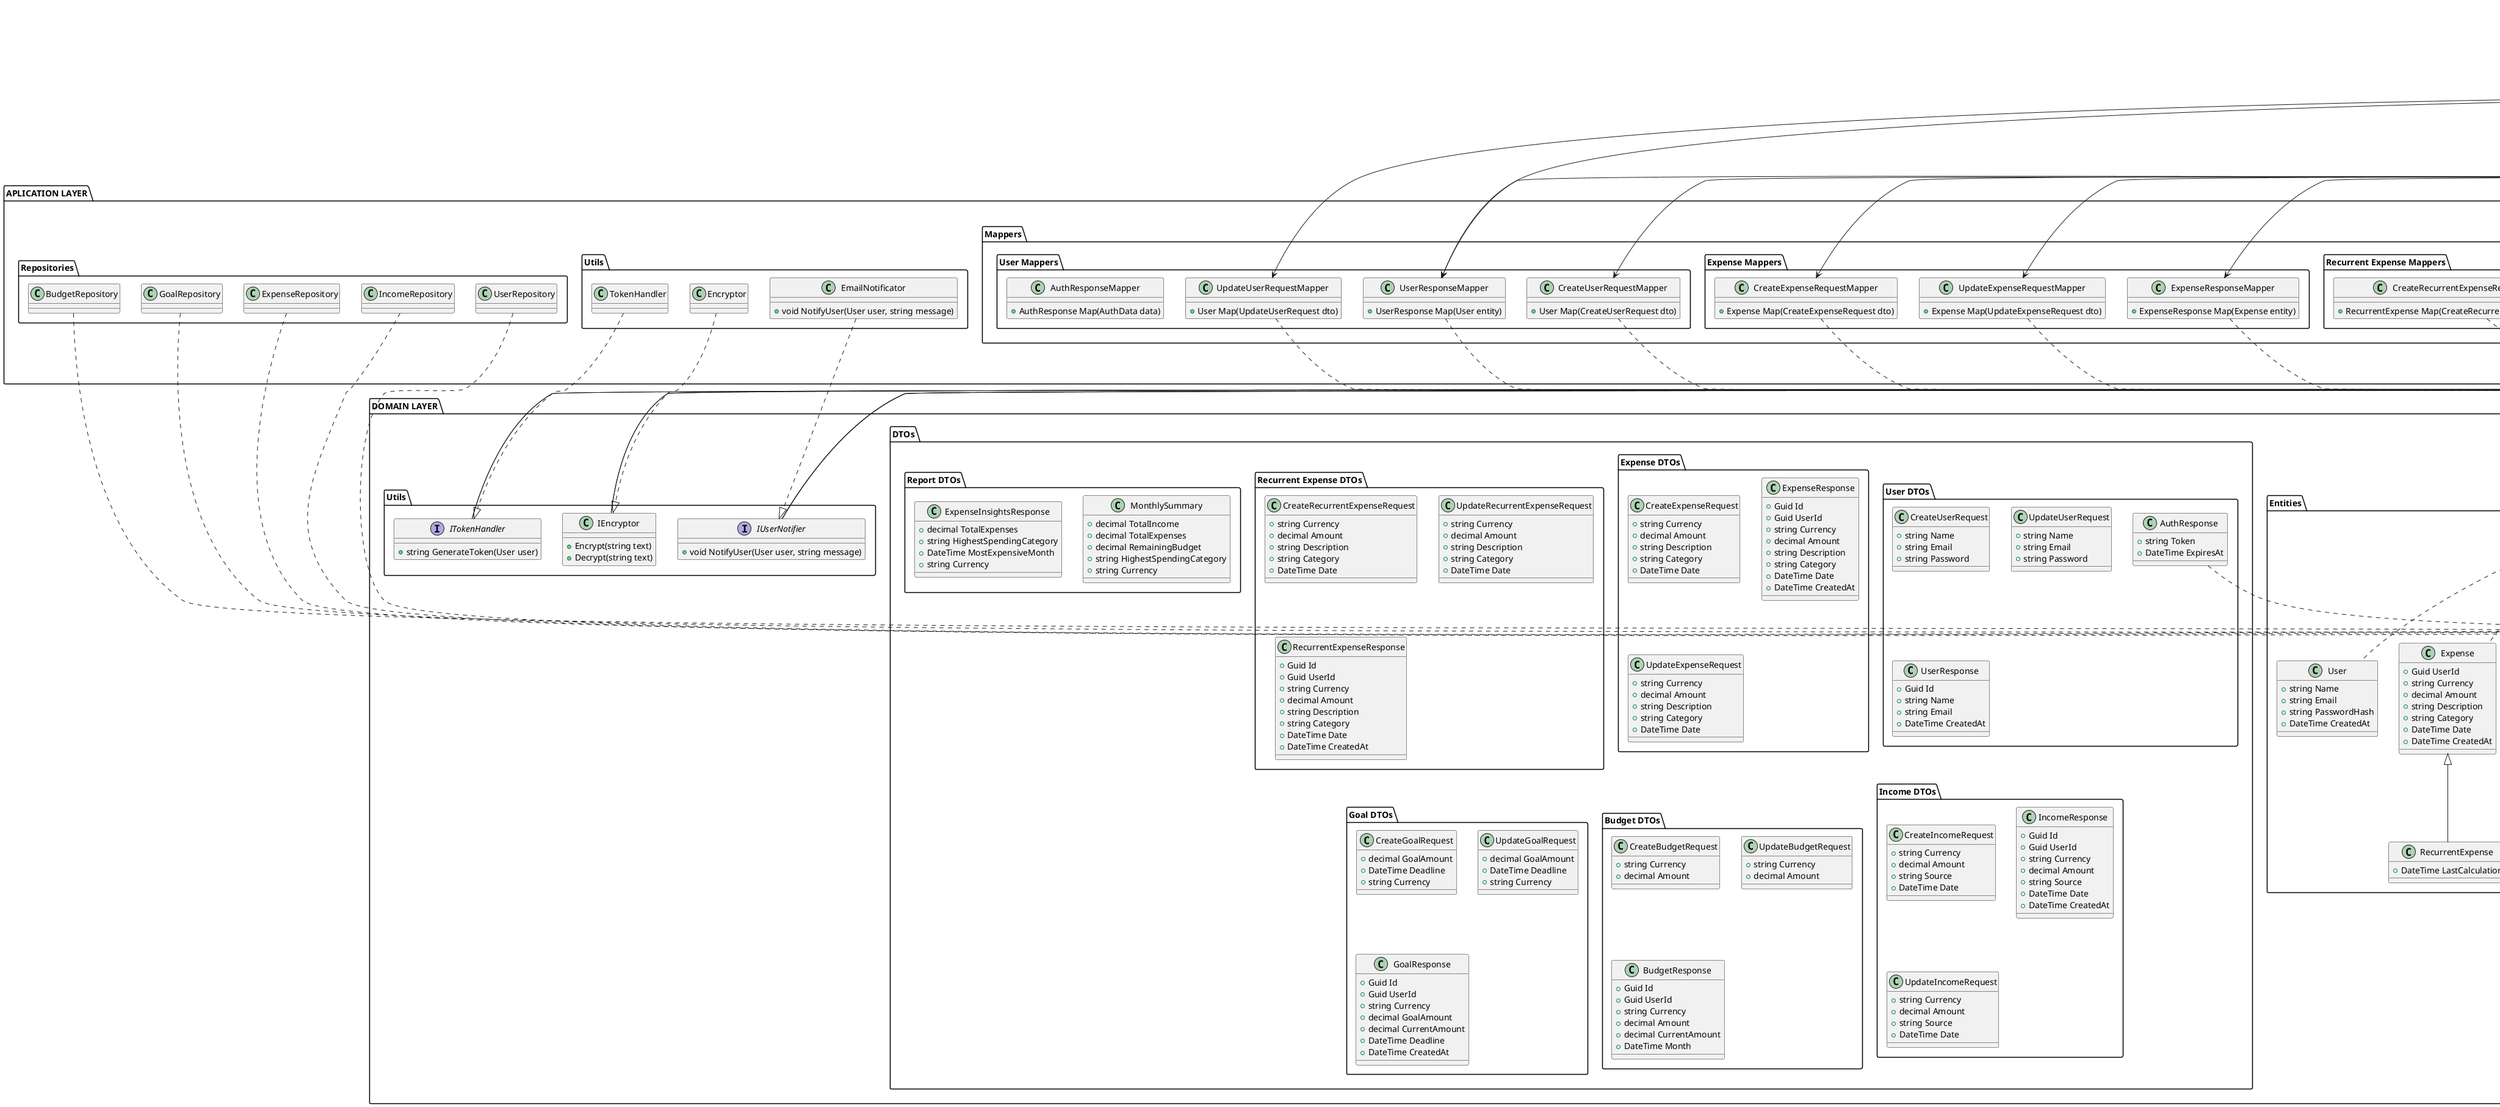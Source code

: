 @startuml ExpenseTracker - Group5

package "DOMAIN LAYER" {

    package "Entities" {
        interface EntityBase {
            +Guid Id
        }

        class User implements EntityBase {
            +string Name
            +string Email
            +string PasswordHash
            +DateTime CreatedAt
        }

        class Expense implements EntityBase {
            +Guid UserId
            +string Currency
            +decimal Amount
            +string Description
            +string Category
            +DateTime Date
            +DateTime CreatedAt
        }

        class RecurrentExpense extends Expense {
            +DateTime LastCalculation
        }

        class Income implements EntityBase {
            +Guid UserId
            +string Currency
            +decimal Amount
            +string Source
            +DateTime Date
            +DateTime CreatedAt
        }

        class Budget implements EntityBase {
            +Guid UserId
            +DateTime Month
            +string Currency
            +decimal Amount
            +decimal CurrentAmount
        }

        class Goal implements EntityBase {
            +Guid UserId
            +string Currency
            +decimal GoalAmount
            +DateTime Deadline
            +decimal CurrentAmount
            +DateTime CreatedAt
        }

    }

    package "DTOs" {

        package "User DTOs" {
            class CreateUserRequest {
                +string Name
                +string Email
                +string Password
            }

            class AuthResponse {
                +string Token
                +DateTime ExpiresAt
            }

            class UpdateUserRequest {
                +string Name
                +string Email
                +string Password
            }

            class UserResponse {
                +Guid Id
                +string Name
                +string Email
                +DateTime CreatedAt
            }
        }

        package "Expense DTOs" {
            class CreateExpenseRequest {
                +string Currency
                +decimal Amount
                +string Description
                +string Category
                +DateTime Date
            }

            class ExpenseResponse {
                +Guid Id
                +Guid UserId
                +string Currency
                +decimal Amount
                +string Description
                +string Category
                +DateTime Date
                +DateTime CreatedAt
            }

            class UpdateExpenseRequest {
                +string Currency
                +decimal Amount
                +string Description
                +string Category
                +DateTime Date
            }
        }

        package "Recurrent Expense DTOs" {
            class CreateRecurrentExpenseRequest {
                +string Currency
                +decimal Amount
                +string Description
                +string Category
                +DateTime Date
            }

            class UpdateRecurrentExpenseRequest {
                +string Currency
                +decimal Amount
                +string Description
                +string Category
                +DateTime Date
            }

            class RecurrentExpenseResponse {
                +Guid Id
                +Guid UserId
                +string Currency
                +decimal Amount
                +string Description
                +string Category
                +DateTime Date
                +DateTime CreatedAt
            }
        }

        package "Income DTOs" {
            class CreateIncomeRequest {
                +string Currency
                +decimal Amount
                +string Source
                +DateTime Date
            }

            class IncomeResponse {
                +Guid Id
                +Guid UserId
                +string Currency
                +decimal Amount
                +string Source
                +DateTime Date
                +DateTime CreatedAt
            }

            class UpdateIncomeRequest {
                +string Currency
                +decimal Amount
                +string Source
                +DateTime Date
            }
        }

        package "Budget DTOs" {
            class CreateBudgetRequest {
                +string Currency
                +decimal Amount
            }

            class UpdateBudgetRequest {
                +string Currency
                +decimal Amount
            }

            class BudgetResponse {
                +Guid Id
                +Guid UserId
                +string Currency
                +decimal Amount
                +decimal CurrentAmount
                +DateTime Month
            }
        }

        package "Goal DTOs" {
            class CreateGoalRequest {
                +decimal GoalAmount
                +DateTime Deadline
                +string Currency
            }

            class UpdateGoalRequest {
                +decimal GoalAmount
                +DateTime Deadline
                +string Currency
            }

            class GoalResponse {
                +Guid Id
                +Guid UserId
                +string Currency
                +decimal GoalAmount
                +decimal CurrentAmount
                +DateTime Deadline
                +DateTime CreatedAt
            }
        }

        package "Report DTOs" {
            class MonthlySummary {
                +decimal TotalIncome
                +decimal TotalExpenses
                +decimal RemainingBudget
                +string HighestSpendingCategory
                +string Currency
            }

            class ExpenseInsightsResponse {
                +decimal TotalExpenses
                +string HighestSpendingCategory
                +DateTime MostExpensiveMonth
                +string Currency
            }
        }
    }

    package "Repositories" {
        interface IRepository<T implements EntityBase> {
            +bool Save(T item)
            +bool Update(T item)
            +bool Delete(T item)
            +T GetById(Guid itemId)
            +List<T> GetAll()
        }

        interface IUserRepository extends IRepository<User> {
            +User GetByEmail(string email)
        }

        interface IExpenseRepository extends IRepository<Expense> {
            +List<Expense> GetByDateRange(DateTime startDate, DateTime endDate)
            +List<Expense> GetByCategory(string category)
        }

        interface IRecurrentExpenseRepository extends IRepository<RecurrentExpense> {
            +List<RecurrentExpense> GetActiveRecurrentExpenses()
        }

        interface IIncomeRepository extends IRepository<Income> {
            +List<Income> GetBySource(string source)
        }

        interface IBudgetRepository extends IRepository<Budget> {
            +Budget GetCurrentBudget()
            +Budget GetByMonth(DateTime month)
        }

        interface IGoalRepository extends IRepository<Goal> {
            +List<Goal> GetActiveGoals()
            +List<Goal> GetByGoalAmountRange(decimal minGoal, decimal maxGoal)
        }
    }

    package "Utils" {
        class IEncryptor {
            + Encrypt(string text)
            + Decrypt(string text)
        }

        interface ITokenHandler {
            +string GenerateToken(User user)
        }

        interface IUserNotifier {
            +void NotifyUser(User user, string message)
        }
    }

    package "Mappers" {
        interface IMapper<TSource, TDestination> {
            +TDestination Map(TSource source)
        }
    }

}

package "APLICATION LAYER" {
    package "Repositories" {
        class UserRepository {
        }

        class ExpenseRepository {
        }

        class IncomeRepository {
        }

        class BudgetRepository {
        }

        class GoalRepository {
        }

        UserRepository ..|> IUserRepository
        ExpenseRepository ..|> IExpenseRepository
        IncomeRepository ..|> IIncomeRepository
        BudgetRepository ..|> IBudgetRepository
        GoalRepository ..|> IGoalRepository
    }

    package "Utils" {
        class Encryptor {
        }

        class TokenHandler {
        }

        class EmailNotificator {
            +void NotifyUser(User user, string message)
        }

        EmailNotificator ..|> IUserNotifier
        TokenHandler ..|> ITokenHandler
        Encryptor ..|> IEncryptor
    }

    package "Mappers" {

        package "User Mappers" {
            class CreateUserRequestMapper {
                +User Map(CreateUserRequest dto)
            }

            class UpdateUserRequestMapper {
                +User Map(UpdateUserRequest dto)
            }

            class UserResponseMapper {
                +UserResponse Map(User entity)
            }

            class AuthResponseMapper {
                +AuthResponse Map(AuthData data)
            }
        }

        CreateUserRequestMapper ..|> IMapper
        UserResponseMapper ..|> IMapper
        UpdateUserRequestMapper ..|> IMapper
        AuthResponse ..|> IMapper

        package "Expense Mappers" {
            class CreateExpenseRequestMapper {
                +Expense Map(CreateExpenseRequest dto)
            }

            class UpdateExpenseRequestMapper {
                +Expense Map(UpdateExpenseRequest dto)
            }

            class ExpenseResponseMapper {
                +ExpenseResponse Map(Expense entity)
            }

            CreateExpenseRequestMapper ..|> IMapper
            UpdateExpenseRequestMapper ..|> IMapper
            ExpenseResponseMapper ..|> IMapper
        }

        package "Recurrent Expense Mappers" {
            class CreateRecurrentExpenseRequestMapper {
                +RecurrentExpense Map(CreateRecurrentExpenseRequest dto)
            }

            class UpdateRecurrentExpenseRequestMapper {
                +RecurrentExpense Map(UpdateRecurrentExpenseRequest dto)
            }

            class RecurrentExpenseResponseMapper {
                +RecurrentExpenseResponse Map(RecurrentExpense entity)
            }

            CreateRecurrentExpenseRequestMapper ..|> IMapper
            UpdateRecurrentExpenseRequestMapper ..|> IMapper
            RecurrentExpenseResponseMapper ..|> IMapper
        }

        package "Income Mappers" {
            class CreateIncomeRequestMapper {
                +Income Map(CreateIncomeRequest dto)
            }

            class UpdateIncomeRequestMapper {
                +Income Map(UpdateIncomeRequest dto)
            }

            class IncomeResponseMapper {
                +IncomeResponse Map(Income entity)
            }

            CreateIncomeRequestMapper ..|> IMapper
            UpdateIncomeRequestMapper ..|> IMapper
            IncomeResponseMapper ..|> IMapper
        }

        package "Budget Mappers" {
            class CreateBudgetRequestMapper {
                +Budget Map(CreateBudgetRequest dto)
            }

            class UpdateBudgetRequestMapper {
                +Budget Map(UpdateBudgetRequest dto)
            }

            class BudgetResponseMapper {
                +BudgetResponse Map(Budget entity)
            }
            CreateBudgetRequestMapper ..|> IMapper
            UpdateBudgetRequestMapper ..|> IMapper
            BudgetResponseMapper ..|> IMapper
        }

        package "Goal Mappers" {
            class CreateGoalRequestMapper {
                +Goal Map(CreateGoalRequest dto)
            }

            class UpdateGoalRequestMapper {
                +Goal Map(UpdateGoalRequest dto)
            }

            class GoalResponseMapper {
                +GoalResponse Map(Goal entity)
            }

            CreateGoalRequestMapper ..|> IMapper
            UpdateGoalRequestMapper ..|> IMapper
            GoalResponseMapper ..|> IMapper
        }
    }

    package "Services" {
        class AuthenticationService {
            -IUserRepository userRepository
            -ITokenHandler tokenHandler
            -IEncryptor encryptor

            +void Register(string name, string email, string password)
            +string Login(string email, string password)
        }

        class UserManagementService {
            -IUserRepository userRepository
            -ITokenHandler tokenHandler
            -IEncryptor encryptor
            -IUserNotifier userNotifier

            +void ResetPassword(string email, string newPassword)
            +void EditProfile(Guid userId, string newName, string newEmail, string newPassword)
        }

        class ExpenseService {
            -IExpenseRepository expenseRepository

            +void AddExpense(Expense expense)
            +void UpdateExpense(Expense expense)
            +void DeleteExpense(Guid expenseId)
            +Expense GetExpenseById(Guid expenseId)
            +List<Expense> GetExpensesByCategory(string category)
            +List<Expense> GetExpensesByDateRange(DateTime start, DateTime end)
        }

        class RecurrentExpenseService {
            -IRecurrentExpenseRepository expenseRepository

            +void AddRecurrentExpense(RecurrentExpense expense)
            +void UpdateRecurrentExpense(RecurrentExpense expense)
            +void DeleteRecurrentExpense(Guid expenseId)
            +void CalculateRecurrentExpenseMonthly()
        }

        class IncomeService {
            -IIncomeRepository incomeRepository

            +void AddIncome(Income income)
            +void UpdateIncome(Income income)
            +void DeleteIncome(Guid incomeId)
            +Income GetIncomeById(Guid incomeId)
            +List<Income> GetIncomesBySource(string source)
        }

        class BudgetService {
            -IBudgetRepository budgetRepository
            -IUserNotifier userNotificator

            +void AddBudget(Budget budget)
            +void UpdateBudget(Budget budget)
            +void DeleteBudget(Guid budgetId)
            +Budget GetCurrentBudget()
            +Budget GetByMonth(DateTime month)
            +List<Budget> FilterByAmountRange(decimal minAmount, decimal maxAmount)
        }

        class GoalService {
            -IGoalRepository goalRepository
            -IUserNotifier userNotificator

            +void AddGoal(Goal goal)
            +void UpdateGoal(Goal goal)
            +void DeleteGoal(Guid goalId)
            +void GetCurrentGoals()
            +List<Goal> FilterByAmountRange(decimal minGoal, decimal maxGoal)
        }

        BudgetService *-- IBudgetRepository
        BudgetService *-- IUserNotifier

        GoalService *-- IGoalRepository
        GoalService *-- IUserNotifier

        RecurrentExpenseService *-- IRecurrentExpenseRepository

        ExpenseService *-- IExpenseRepository
        IncomeService *-- IIncomeRepository

        AuthenticationService *-- IUserRepository
        AuthenticationService *-- ITokenHandler
        AuthenticationService *-- IEncryptor

        UserManagementService *-- IUserRepository
        UserManagementService *-- ITokenHandler
        UserManagementService *-- IEncryptor
        UserManagementService *-- IUserNotifier
    }
}

package "PRESENTATION LAYER" {

    class AuthController {
        -AuthenticationService authService
        -UserManagementService userManagementService
        -CreateUserRequestMapper createUserMapper
        -UserResponseMapper userResponseMapper

        +string Register(CreateUserRequest request)
        +string Login(string email, string password)
        +void ResetPassword(string email)
        +void VerifyPasswordReset(string code, string email, string password)
    }

    class UserController {
        -UserManagementService userManagementService
        -UpdateUserRequestMapper updateUserMapper
        -UserResponseMapper userResponseMapper

        +void UpdateProfile(UpdateUserRequest request)
    }

    class ExpenseController {
        -ExpenseService expenseService
        -CreateExpenseRequestMapper createExpenseMapper
        -UpdateExpenseRequestMapper updateExpenseMapper
        -ExpenseResponseMapper expenseResponseMapper

        +void CreateExpense(CreateExpenseRequest request)
        +List<ExpenseResponse> GetExpenses(DateTime? startDate, DateTime? endDate, string? category)
        +ExpenseResponse GetExpenseById(Guid id)
        +void UpdateExpense(Guid id, UpdateExpenseRequest request)
        +void DeleteExpense(Guid id)
    }

    class IncomeController {
        -IncomeService incomeService
        -CreateIncomeRequestMapper createIncomeMapper
        -UpdateIncomeRequestMapper updateIncomeMapper
        -IncomeResponseMapper incomeResponseMapper

        +void CreateIncome(CreateIncomeRequest request)
        +List<IncomeResponse> GetIncomes()
        +IncomeResponse GetIncomeById(Guid id)
        +void UpdateIncome(Guid id, UpdateIncomeRequest request)
        +void DeleteIncome(Guid id)
    }

    class BudgetController {
        -BudgetService budgetService
        -CreateBudgetRequestMapper createBudgetMapper
        -BudgetResponseMapper budgetResponseMapper

        +void AddBudget(CreateBudgetRequest request)
        +BudgetResponse GetCurrentBudget()
        +BudgetResponse GetBudgetByMonth(string month)
    }

    class SummaryController {
        -ExpenseService expenseService
        -IncomeService incomeService

        +MonthlySummaryResponse GetMonthlySummary()
        +ExpenseInsightsResponse GetExpenseInsightsResponse()
    }

    class GoalController {
        -GoalService goalService
        -CreateGoalRequestMapper createGoalMapper
        -GoalResponseMapper goalResponseMapper

        +void CreateGoal(CreateGoalRequest request)
        +List<GoalResponse> GetGoals()
    }

    AuthController --> AuthenticationService
    AuthController --> UserManagementService
    AuthController --> CreateUserRequestMapper
    AuthController --> UserResponseMapper

    UserController --> UserManagementService
    UserController --> UpdateUserRequestMapper
    UserController --> UserResponseMapper

    ExpenseController --> ExpenseService
    ExpenseController --> CreateExpenseRequestMapper
    ExpenseController --> UpdateExpenseRequestMapper
    ExpenseController --> ExpenseResponseMapper

    IncomeController --> IncomeService
    IncomeController --> CreateIncomeRequestMapper
    IncomeController --> UpdateIncomeRequestMapper
    IncomeController --> IncomeResponseMapper

    BudgetController --> BudgetService
    BudgetController --> CreateBudgetRequestMapper
    BudgetController --> BudgetResponseMapper

    SummaryController --> ExpenseService
    SummaryController --> IncomeService

    GoalController --> GoalService
    GoalController --> CreateGoalRequestMapper
    GoalController --> GoalResponseMapper

}


@enduml
